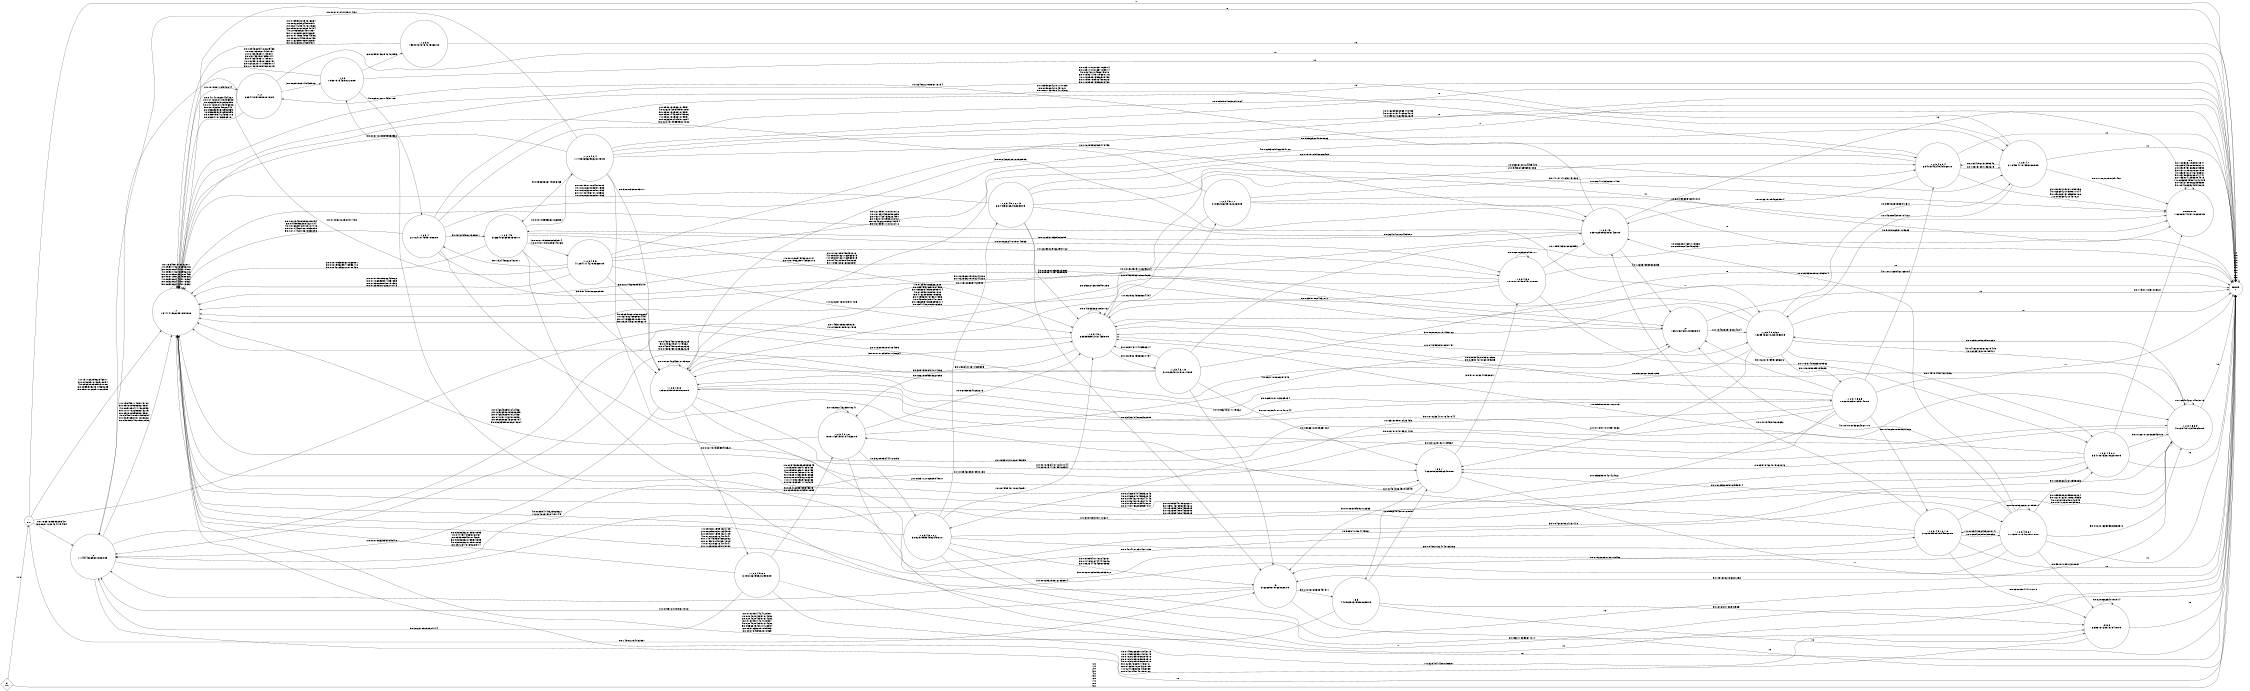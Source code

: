 digraph weighted_automaton {
	margin=0 rankdir=LR size=15
	node [shape=circle]
	"." [label=".
0.0"]
	"." -> ".,0" [label="0-0.18651685393258427
5-0.062172284644194754"]
	"." -> ".,1" [label="1-0.19176029962546817
3-0.07303370786516854
4-0.05692883895131086
6-0.035580524344569285
8-0.050187265917602995"]
	"." -> ".,2" [label="2-0.1453183520599251
7-0.04868913857677903"]
	"." -> ".,9" [label="9-0.149812734082397"]
	"." -> HOLE [label=".-0"]
	".,0" [label=".,0
7.149448865881388e-09"]
	".,0" -> ".,1,2,3,4,5,0,0" [label="0-0.3754889151772604"]
	".,0" -> ".,1" [label="1-0.15645371465719182
3-0.05780095569279587
4-0.06518904777382993
5-0.10777922565273215
6-0.05780095569279587
7-0.034984788971955394
8-0.03976531914203626
9-0.030856149279612832"]
	".,0" -> ".,2" [label="2-0.07388092081034059"]
	".,0" -> HOLE [label=".-0"]
	".,1" [label=".,1
1.3741415602891654e-08"]
	".,1" -> ".,1" [label="0-0.1564997875002917
1-0.09507782788996216
3-0.06520824479178822
4-0.09507782788996216
5-0.20109381297080495
6-0.08371897234558616
7-0.06520824479178822
8-0.06520824479178822
9-0.06520824479178822"]
	".,1" -> ".,1,2" [label="2-0.1076987784948244"]
	".,1" -> HOLE [label=".-0"]
	".,1,2" [label=".,1,2
6.634418578838081e-09"]
	".,1,2" -> ".,1" [label="0-0.04174015257434232
1-0.047423084145496903
2-0.05369390518952955
4-0.047423084145496903
5-0.5079365045666445
6-0.05369390518952955
7-0.05369390518952955
8-0.08857534724696116
9-0.03684107363369181"]
	".,1,2" -> ".,1,2,3" [label="3-0.06897903148435913"]
	".,1,2" -> HOLE [label=".-0"]
	".,1,2,3" [label=".,1,2,3
7.95079154687672e-09"]
	".,1,2,3" -> ".,1" [label="0-0.029466254728225463
1-0.08010586614739137
2-0.0483458311109807
3-0.03775915276551047
5-0.0483458311109807
7-0.022937803081852157
8-0.020202911175939014
9-0.017820908548208215"]
	".,1,2,3" -> ".,1,2,3,4" [label="4-0.6690780714337183"]
	".,1,2,3" -> ".,1,2,3,6" [label="6-0.025937361946402053"]
	".,1,2,3" -> HOLE [label=".-0"]
	".,1,2,3,4" [label=".,1,2,3,4
2.07647014595705e-09"]
	".,1,2,3,4" -> ".,1" [label="0-0.0021343063890206754
6-0.004509582854221104
7-0.0016609723108104448
8-0.0011446078618538298
9-0.0011446078618538298"]
	".,1,2,3,4" -> ".,1,2,3,4,1" [label="1-0.006575040650047564"]
	".,1,2,3,4" -> ".,9,9,7" [label="2-0.0035112782529049817"]
	".,1,2,3,4" -> ".,1,2,3,4,3" [label="3-0.0024269129100960903"]
	".,1,2,3,4" -> ".,2" [label="4-0.00309818669373969"]
	".,1,2,3,4" -> ".,1,2,3,4,5" [label="5-0.9737945021389817"]
	".,1,2,3,4" -> HOLE [label=".-0"]
	".,1,2,3,4,1" [label=".,1,2,3,4,1
2.1645047107356086e-09"]
	".,1,2,3,4,1" -> ".,1" [label="0-0.023170731657163914
3-0.023170731657163914
4-0.02046070456275878
6-0.015921409179630176
7-0.012398373956903498
8-0.010907859054980673
9-0.012398373956903498"]
	".,1,2,3,4,1" -> ".,1,2,3,4,5,6,9,0" [label="1-0.04308943080104167"]
	".,1,2,3,4,1" -> ".,1,2,3,4,5,5,4" [label="2-0.7674796731355346"]
	".,1,2,3,4,1" -> UNKNOWN [label="5-0.07100270987341457"]
	".,1,2,3,4,1" -> HOLE [label=".-0"]
	".,1,2,3,4,3" [label=".,1,2,3,4,3
3.5976290892806142e-09"]
	".,1,2,3,4,3" -> ".,1" [label="0-0.02199971787318712
1-0.06769143960980652
3-0.05274291336264091
6-0.03201240998213767
8-0.024961218356116154
9-0.02199971787318712"]
	".,1,2,3,4,3" -> UNKNOWN [label="2-0.5009166531125683"]
	".,1,2,3,4,3" -> ".,2" [label="4-0.1263573539383055"]
	".,1,2,3,4,3" -> ".,1,2,3,4,5" [label="5-0.1263573539383055"]
	".,1,2,3,4,3" -> ".,1,2" [label="7-0.024961218356116154"]
	".,1,2,3,4,3" -> HOLE [label=".-0"]
	".,1,2,3,4,5" [label=".,1,2,3,4,5
3.66340606988038e-10"]
	".,1,2,3,4,5" -> ".,1,2,3,4,5,0" [label="0-0.0006232410098140933"]
	".,1,2,3,4,5" -> ".,1,2,3,4,5,1" [label="1-0.001026975752020707
3-0.0007996299748558178"]
	".,1,2,3,4,5" -> ".,1" [label="2-0.0007055558601668981
8-0.0007996299748558178
9-0.0004272532708788438"]
	".,1,2,3,4,5" -> ".,1,2,3,4,5,4" [label="4-0.0007055558601668981"]
	".,1,2,3,4,5" -> ".,1,2,3,4,5,5" [label="5-0.002179383656959974
7-0.0013170376056448763"]
	".,1,2,3,4,5" -> ".,1,2,3,4,5,6" [label="6-0.9914157366682955"]
	".,1,2,3,4,5" -> HOLE [label=".-0"]
	".,1,2,3,4,5,0" [label=".,1,2,3,4,5,0
1.0180778198845111e-08"]
	".,1,2,3,4,5,0" -> ".,1,2,3,4,5,0,0" [label="0-0.17381489665029362"]
	".,1,2,3,4,5,0" -> ".,1,2,3,4,3" [label="1-0.10534236160623857"]
	".,1,2,3,4,5,0" -> ".,1" [label="2-0.07261098496430016
4-0.050037621762963315
7-0.050037621762963315
8-0.04401805824260683
9-0.10534236160623857"]
	".,1,2,3,4,5,0" -> ".,1,2,3,4,5,1" [label="3-0.0639578624037877"]
	".,1,2,3,4,5,0" -> ".,1,2,3,4,5,0" [label="5-0.08201655296485717"]
	".,1,2,3,4,5,0" -> ".,1,2,3,4,5,6" [label="6-0.25282166785497256"]
	".,1,2,3,4,5,0" -> HOLE [label=".-0"]
	".,1,2,3,4,5,0,0" [label=".,1,2,3,4,5,0,0
3.547087333106281e-09"]
	".,1,2,3,4,5,0,0" -> UNKNOWN [label="0-0.7198177651005021"]
	".,1,2,3,4,5,0,0" -> ".,1,2,3,4,5,1" [label="1-0.08599088807767073"]
	".,1,2,3,4,5,0,0" -> ".,9,9,7" [label="2-0.035734624019032046"]
	".,1,2,3,4,5,0,0" -> ".,1" [label="3-0.024629840459332843
4-0.024629840459332843
5-0.027904327919244146
6-0.027904327919244146
7-0.021640091039413827
8-0.014877562589597007"]
	".,1,2,3,4,5,0,0" -> ".,1,2,3,4,5,6,9" [label="9-0.016870728869543015"]
	".,1,2,3,4,5,0,0" -> HOLE [label=".-0"]
	".,1,2,3,4,5,1" [label=".,1,2,3,4,5,1
6.535596972131435e-09"]
	".,1,2,3,4,5,1" -> ".,1,2,3,4,5,6,9,0" [label="0-0.04135338318837757"]
	".,1,2,3,4,5,1" -> ".,1,2,3,4,5,1,1" [label="1-0.06798245569604494"]
	".,1,2,3,4,5,1" -> ".,1,2,3,4,5,5,4" [label="2-0.3458646593937033"]
	".,1,2,3,4,5,1" -> ".,1,2,3,4,5,1" [label="3-0.04135338318837757"]
	".,1,2,3,4,5,1" -> ".,1" [label="4-0.036340851892816654
7-0.06798245569604494
8-0.04135338318837757
9-0.05294486180936219"]
	".,1,2,3,4,5,1" -> ".,1,2,3,4,5,1,5" [label="5-0.06798245569604494"]
	".,1,2,3,4,5,1" -> ".,1,2,3,4,5,1,6" [label="6-0.23684210371525335"]
	".,1,2,3,4,5,1" -> HOLE [label=".-0"]
	".,1,2,3,4,5,1,1" [label=".,1,2,3,4,5,1,1
2.7856466209182226e-09"]
	".,1,2,3,4,5,1,1" -> ".,1" [label="0-0.03821305831279591
4-0.026254295459510857
5-0.03821305831279591
6-0.03381443289549566
7-0.03821305831279591
8-0.02323024048511694
9-0.020481099599304282"]
	".,1,2,3,4,5,1,1" -> UNKNOWN [label="1-0.32109965546291813"]
	".,1,2,3,4,5,1,1" -> ".,1,2,3,4,5,5,4" [label="2-0.41127147651757323"]
	".,1,2,3,4,5,1,1" -> ".,1,2,3,4,5,1" [label="3-0.04920962185604653"]
	".,1,2,3,4,5,1,1" -> HOLE [label=".-0"]
	".,1,2,3,4,5,1,5" [label=".,1,2,3,4,5,1,5
3.078254870730614e-09"]
	".,1,2,3,4,5,1,5" -> ".,1" [label="0-0.043854587285662223
5-0.0496249277179862
8-0.043854587285662223
9-0.043854587285662223"]
	".,1,2,3,4,5,1,5" -> UNKNOWN [label="1-0.09232544691718363
2-0.25158684284932537"]
	".,1,2,3,4,5,1,5" -> ".,1,2,3,4,5,1" [label="3-0.06347374475556374"]
	".,1,2,3,4,5,1,5" -> ".,9,9,7" [label="4-0.03866128089657064"]
	".,1,2,3,4,5,1,5" -> ".,1,2,3,4,5,6" [label="6-0.32313906421014266"]
	".,1,2,3,4,5,1,5" -> ".,9" [label="7-0.0496249277179862"]
	".,1,2,3,4,5,1,5" -> HOLE [label=".-0"]
	".,1,2,3,4,5,1,6" [label=".,1,2,3,4,5,1,6
5.0971691909104765e-09"]
	".,1,2,3,4,5,1,6" -> ".,1" [label="0-0.04664525918424561
2-0.18522900023888839
3-0.04664525918424561
6-0.04123711319186931
8-0.09869866436086754
9-0.036335980886278284"]
	".,1,2,3,4,5,1,6" -> ".,1,2,3,4,5,1" [label="1-0.0679398340292273"]
	".,1,2,3,4,5,1,6" -> ".,2" [label="4-0.0321108668297343"]
	".,1,2,3,4,5,1,6" -> ".,1,2,3,4,5,1,6" [label="5-0.05306743255019247"]
	".,1,2,3,4,5,1,6" -> ".,1,2,3,4,5,1,6,7" [label="7-0.39209058444728195"]
	".,1,2,3,4,5,1,6" -> HOLE [label=".-0"]
	".,1,2,3,4,5,1,6,7" [label=".,1,2,3,4,5,1,6,7
3.8529789594952045e-10"]
	".,1,2,3,4,5,1,6,7" -> ".,9" [label="0-0.007599407180246057
2-0.014189764444442846
3-0.005234446439505583"]
	".,1,2,3,4,5,1,6,7" -> ".,1,2,3,4,5,1" [label="1-0.007599407180246057"]
	".,1,2,3,4,5,1,6,7" -> ".,1" [label="4-0.003594740325925521
7-0.00460379024197479"]
	".,1,2,3,4,5,1,6,7" -> ".,1,2,3,4,5,6,9" [label="5-0.00460379024197479"]
	".,1,2,3,4,5,1,6,7" -> ".,1,2,3,4,5,1,6,7,6" [label="6-0.0040677324740736156"]
	".,1,2,3,4,5,1,6,7" -> ".,9,9,9" [label="8-0.532778355674014"]
	".,1,2,3,4,5,1,6,7" -> ".,1,2,3,4,5,1,6,7,9" [label="9-0.4157285654122988"]
	".,1,2,3,4,5,1,6,7" -> HOLE [label=".-0"]
	".,1,2,3,4,5,1,6,7,6" [label=".,1,2,3,4,5,1,6,7,6
2.0289859097584986e-09"]
	".,1,2,3,4,5,1,6,7,6" -> ".,9" [label="0-0.019228030156115496"]
	".,1,2,3,4,5,1,6,7,6" -> ".,1,2,3,4,3" [label="1-0.0407349379603632"]
	".,1,2,3,4,5,1,6,7,6" -> ".,1,2,3,4,5,6,9" [label="2-0.035892322958082264
3-0.027916251189619535
4-0.02464036457042949
9-0.07577268180039588"]
	".,1,2,3,4,5,1,6,7,6" -> ".,1,2,3" [label="5-0.046147272374677195"]
	".,1,2,3,4,5,1,6,7,6" -> ".,1,2,3,4,5,1,6" [label="6-0.02464036457042949"]
	".,1,2,3,4,5,1,6,7,6" -> ".,1,2,3,4,5,6,7" [label="7-0.06694203091388358"]
	".,1,2,3,4,5,1,6,7,6" -> ".,9,9,9" [label="8-0.6380857414770179"]
	".,1,2,3,4,5,1,6,7,6" -> HOLE [label=".-0"]
	".,1,2,3,4,5,1,6,7,9" [label=".,1,2,3,4,5,1,6,7,9
6.344356768246833e-09"]
	".,1,2,3,4,5,1,6,7,9" -> UNKNOWN [label="0-0.36741733369617485"]
	".,1,2,3,4,5,1,6,7,9" -> ".,1,2,3,4,1" [label="1-0.09303700724495415"]
	".,1,2,3,4,5,1,6,7,9" -> ".,1" [label="2-0.08199871824979009
4-0.01616320888577593
5-0.01616320888577593
6-0.01108756707103532
7-0.01616320888577593"]
	".,1,2,3,4,5,1,6,7,9" -> ".,1,2,3,4,5,1" [label="3-0.03883112378655925"]
	".,1,2,3,4,5,1,6,7,9" -> ".,1,2,3,4,5,6,9,0" [label="8-0.3248410761433992"]
	".,1,2,3,4,5,1,6,7,9" -> ".,9" [label="9-0.034297540806402585"]
	".,1,2,3,4,5,1,6,7,9" -> HOLE [label=".-0"]
	".,1,2,3,4,5,4" [label=".,1,2,3,4,5,4
1.7793069629682204e-09"]
	".,1,2,3,4,5,4" -> ".,0" [label="0-0.006781242139274191"]
	".,1,2,3,4,5,4" -> ".,1,2,3,4,3" [label="1-0.016289332969473453"]
	".,1,2,3,4,5,4" -> UNKNOWN [label="2-0.016289332969473453
4-0.012701374165624675
7-0.009902766298622629"]
	".,1,2,3,4,5,4" -> ".,1,2,3,4,1" [label="3-0.5396290040988563"]
	".,1,2,3,4,5,4" -> ".,1,2,3,4,5" [label="5-0.05683326745296465"]
	".,1,2,3,4,5,4" -> ".,1,2,3,4,5,6" [label="6-0.326073696093777"]
	".,1,2,3,4,5,4" -> ".,1" [label="8-0.008718739893352532"]
	".,1,2,3,4,5,4" -> ".,1,2,3,4,5,6,9" [label="9-0.006781242139274191"]
	".,1,2,3,4,5,4" -> HOLE [label=".-0"]
	".,1,2,3,4,5,5" [label=".,1,2,3,4,5,5
4.125411142788563e-09"]
	".,1,2,3,4,5,5" -> ".,0" [label="0-0.010832102367917752"]
	".,1,2,3,4,5,5" -> ".,1,2,3,4,5,1" [label="1-0.020257438194547485"]
	".,1,2,3,4,5,5" -> ".,1" [label="2-0.015755785262425822
3-0.017865935074357853
8-0.013926988758751396
9-0.012309207236270173"]
	".,1,2,3,4,5,5" -> ".,1,2,3,4,5,5,4" [label="4-0.022930294622994722"]
	".,1,2,3,4,5,5" -> ".,1,2,3,4" [label="5-0.1924456628482011"]
	".,1,2,3,4,5,5" -> ".,1,2,3,4,5,6" [label="6-0.6707462868861278"]
	".,1,2,3,4,5,5" -> ".,1,2,3,4,5,0" [label="7-0.022930294622994722"]
	".,1,2,3,4,5,5" -> HOLE [label=".-0"]
	".,1,2,3,4,5,5,4" [label=".,1,2,3,4,5,5,4
6.940804024948406e-10"]
	".,1,2,3,4,5,5,4" -> ".,1" [label="0-0.005986842101107808
8-0.0098684210457821
9-0.006776315784770376"]
	".,1,2,3,4,5,5,4" -> ".,1,2,3,4,3" [label="1-0.01631578946235974"]
	".,1,2,3,4,5,5,4" -> UNKNOWN [label="2-0.020921052617058056
4-0.023684210509877044
5-0.050263157859850166
7-0.0098684210457821"]
	".,1,2,3,4,5,5,4" -> ".,1,2,3,4,1" [label="3-0.7831578941932675"]
	".,1,2,3,4,5,5,4" -> ".,1,2,3,4,5,6" [label="6-0.07315789468606465"]
	".,1,2,3,4,5,5,4" -> HOLE [label=".-0"]
	".,1,2,3,4,5,6" [label=".,1,2,3,4,5,6
1.2360279809858767e-09"]
	".,1,2,3,4,5,6" -> ".,0" [label="0-0.000796628567849419"]
	".,1,2,3,4,5,6" -> ".,1,2,3,4,3" [label="1-0.0013125797128296127"]
	".,1,2,3,4,5,6" -> ".,9,9,7" [label="2-0.0010236470716407044
4-0.0006191413739762324"]
	".,1,2,3,4,5,6" -> ".,1,2,3,4,5,1" [label="3-0.0007016935571730634"]
	".,1,2,3,4,5,6" -> ".,1,2,3,4,5,6,5" [label="5-0.0010236470716407044"]
	".,1,2,3,4,5,6" -> ".,1,2,3,4,5,6" [label="6-0.0016840645372153522"]
	".,1,2,3,4,5,6" -> ".,1,2,3,4,5,6,7" [label="7-0.9890411964445927"]
	".,1,2,3,4,5,6" -> ".,1,2,3,4,5,6,8" [label="8-0.002773753355413521"]
	".,1,2,3,4,5,6" -> ".,1,2,3,4,5,6,9" [label="9-0.0010236470716407044"]
	".,1,2,3,4,5,6" -> HOLE [label=".-0"]
	".,1,2,3,4,5,6,5" [label=".,1,2,3,4,5,6,5
1.082006890165514e-09"]
	".,1,2,3,4,5,6,5" -> ".,0" [label="0-0.013546035878900133"]
	".,1,2,3,4,5,6,5" -> ".,1,2,3,4,5,1" [label="1-0.028604827033616526
3-0.025304270068199235"]
	".,1,2,3,4,5,6,5" -> ".,1" [label="2-0.025304270068199235"]
	".,1,2,3,4,5,6,5" -> ".,1,2,3,4,5,5,4" [label="4-0.10011689461765784"]
	".,1,2,3,4,5,6,5" -> ".,2" [label="5-0.02227875951656672"]
	".,1,2,3,4,5,6,5" -> ".,1,2,3,4,5,6" [label="6-0.06051021103265034"]
	".,1,2,3,4,5,6,5" -> ".,1,2,3,4,5,1,6,7" [label="7-0.6513099078423455"]
	".,1,2,3,4,5,6,5" -> ".,9,9" [label="8-0.05335900427424621"]
	".,1,2,3,4,5,6,5" -> ".,1,2,3,4,5,1,6,7,6" [label="9-0.019665818585611363"]
	".,1,2,3,4,5,6,5" -> HOLE [label=".-0"]
	".,1,2,3,4,5,6,7" [label=".,1,2,3,4,5,6,7
1.1730911194121577e-10"]
	".,1,2,3,4,5,6,7" -> ".,0" [label="0-0.0002932885167553974"]
	".,1,2,3,4,5,6,7" -> ".,1,2,3,4,3" [label="1-0.0002932885167553974"]
	".,1,2,3,4,5,6,7" -> ".,9,9,7" [label="2-0.0002932885167553974"]
	".,1,2,3,4,5,6,7" -> ".,1" [label="3-0.00020163585526933572"]
	".,1,2,3,4,5,6,7" -> ".,2" [label="4-0.000108053664067778"]
	".,1,2,3,4,5,6,7" -> ".,1,2,3,4,5,6,9" [label="5-0.00020163585526933572"]
	".,1,2,3,4,5,6,7" -> ".,1,2,3,4,5,6,7" [label="6-0.0002932885167553974"]
	".,1,2,3,4,5,6,7" -> ".,1,2,3,4,5,1,6,7,6" [label="7-0.0005479864392008741"]
	".,1,2,3,4,5,6,7" -> ".,9,9,9" [label="8-0.9918708911913061"]
	".,1,2,3,4,5,6,7" -> ".,1,2,3,4,5,0,0" [label="9-0.005896642810555885"]
	".,1,2,3,4,5,6,7" -> HOLE [label=".-0"]
	".,1,2,3,4,5,6,8" [label=".,1,2,3,4,5,6,8
3.450186795921299e-09"]
	".,1,2,3,4,5,6,8" -> ".,1" [label="0-0.030583320795570895
1-0.04445770535161037
2-0.03938534970746691
3-0.030583320795570895
4-0.030583320795570895
8-0.05728778139267914"]
	".,1,2,3,4,5,6,8" -> ".,1,2,3,4,5,1,6" [label="5-0.03476055485545375
6-0.030583320795570895"]
	".,1,2,3,4,5,6,8" -> ".,9,9,9" [label="7-0.32940474300790507"]
	".,1,2,3,4,5,6,8" -> ".,0" [label="9-0.3723705790524144"]
	".,1,2,3,4,5,6,8" -> HOLE [label=".-0"]
	".,1,2,3,4,5,6,9" [label=".,1,2,3,4,5,6,9
4.873941517348064e-09"]
	".,1,2,3,4,5,6,9" -> ".,1,2,3,4,5,6,9,0" [label="0-0.08597285025970638"]
	".,1,2,3,4,5,6,9" -> ".,1,2,3,4,5,1" [label="1-0.0976082736031253"]
	".,1,2,3,4,5,6,9" -> ".,1" [label="2-0.07595345793620677
3-0.05914673532904612
4-0.05235940504538509
5-0.05235940504538509
6-0.05235940504538509"]
	".,1,2,3,4,5,6,9" -> ".,1,2,3,4,5,6,9" [label="7-0.12540400714573713"]
	".,1,2,3,4,5,6,9" -> ".,1,2,3,4,5,6" [label="8-0.3012281821129562"]
	".,1,2,3,4,5,6,9" -> ".,9" [label="9-0.0976082736031253"]
	".,1,2,3,4,5,6,9" -> HOLE [label=".-0"]
	".,1,2,3,4,5,6,9,0" [label=".,1,2,3,4,5,6,9,0
1.9299486070223435e-09"]
	".,1,2,3,4,5,6,9,0" -> ".,1,2,3,4,5,0,0" [label="0-0.1457844514627386"]
	".,1,2,3,4,5,6,9,0" -> ".,1,2,3,4,1" [label="1-0.39543250353841547"]
	".,1,2,3,4,5,6,9,0" -> ".,9,9,7" [label="2-0.07789770045970368"]
	".,1,2,3,4,5,6,9,0" -> ".,1,2,3,4,5,1" [label="3-0.06882527751459762"]
	".,1,2,3,4,5,6,9,0" -> ".,1,2,3,4,5,6,9" [label="4-0.041608008679279475
7-0.06069138108105427"]
	".,1,2,3,4,5,6,9,0" -> ".,1" [label="5-0.022368215192244228
6-0.022368215192244228"]
	".,1,2,3,4,5,6,9,0" -> ".,1,2,3,4,5,6,5" [label="8-0.1282652899135683"]
	".,1,2,3,4,5,6,9,0" -> ".,0" [label="9-0.03675895503620555"]
	".,1,2,3,4,5,6,9,0" -> HOLE [label=".-0"]
	".,1,2,3,6" [label=".,1,2,3,6
1.5308437816424506e-08"]
	".,1,2,3,6" -> ".,1" [label="0-0.04859002094813664
1-0.08026030245897571
2-0.06247288407617568
3-0.05509761303940494
4-0.2793926204517857
5-0.11626897869732697
6-0.07071583405844886
7-0.09067244980500498
8-0.11626897869732697
9-0.08026030245897571"]
	".,1,2,3,6" -> HOLE [label=".-0"]
	".,2" [label=".,2
1.667262763122366e-08"]
	".,2" -> ".,1,2,3,4,5,6,9,0" [label="0-0.13492389738024604"]
	".,2" -> ".,1" [label="1-0.0723981888381808
2-0.06375976857907968
3-0.056355408356993014
4-0.0723981888381808
5-0.4162895858195396
6-0.04956807815341356
7-0.04380913131401282
8-0.056355408356993014
9-0.03414232769073299"]
	".,2" -> HOLE [label=".-0"]
	".,9" [label=".,9
3.62689579063068e-09"]
	".,9" -> ".,0" [label="0-0.07957204919317913"]
	".,9" -> ".,1" [label="1-0.05483115994824109
2-0.06185222311234513
3-0.05483115994824109
4-0.07021063164104041
5-0.14844533546962832
6-0.07957204919317913
7-0.07021063164104041
8-0.10230692039123032"]
	".,9" -> ".,9,9" [label="9-0.27816783583497917"]
	".,9" -> HOLE [label=".-0"]
	".,9,9" [label=".,9,9
4.4290390319988065e-09"]
	".,9,9" -> ".,1" [label="0-0.01800514424720507
1-0.020482042397614232
2-0.020482042397614232
3-0.01800514424720507
4-0.020482042397614232
5-0.055634943070728894
6-0.03372392097095553
8-0.08078498582872963"]
	".,9,9" -> ".,9,9,7" [label="7-0.055634943070728894"]
	".,9,9" -> ".,9,9,9" [label="9-0.6767647869425651"]
	".,9,9" -> HOLE [label=".-0"]
	".,9,9,7" [label=".,9,9,7
4.636898329036348e-08"]
	".,9,9,7" -> ".,1" [label="0-0.025496589389939945
1-0.05395789847638453
2-0.05395789847638453
4-0.10080046968115793
5-0.08894159089513935
6-0.07886154392702355
7-0.14705009694663038
8-0.06136969771764615"]
	".,9,9,7" -> ".,1,2,3,4,5,0" [label="3-0.31070262419368677"]
	".,9,9,7" -> ".,9" [label="9-0.07886154392702355"]
	".,9,9,7" -> HOLE [label=".-0"]
	".,9,9,9" [label=".,9,9,9
6.653157289187541e-09"]
	".,9,9,9" -> ".,1" [label="0-0.014992633577346719
1-0.014992633577346719
2-0.010312851998290518
3-0.010312851998290518
4-0.010312851998290518
5-0.02807868947433721
6-0.01923910204723105
7-0.02478550984463099
8-0.04610451481588702"]
	".,9,9,9" -> ".,9,9,9" [label="9-0.8208683540151914"]
	".,9,9,9" -> HOLE [label=".-0"]
	HOLE [label="HOLE
1"]
	HOLE -> HOLE [label=".-0
0-0
1-0
2-0
3-0
4-0
5-0
6-0
7-0
8-0
9-0"]
	UNKNOWN [label="UNKNOWN
1.6286574425778683e-09"]
	UNKNOWN -> UNKNOWN [label=".-0.0
0-0.10850911580570347
1-0.23994430858505117
2-0.09294576696675598
3-0.13177030212607926
4-0.05294002476785981
5-0.08738996288041447
6-0.13380412553894913
7-0.026653495047242425
8-0.06127390622355658
9-0.06476899042973028"]
	"ϵ" [label="ϵ
0.0" shape=diamond]
	"ϵ" -> "." [label=".-1.0"]
	"ϵ" -> HOLE [label="0-0
1-0
2-0
3-0
4-0
5-0
6-0
7-0
8-0
9-0"]
}
